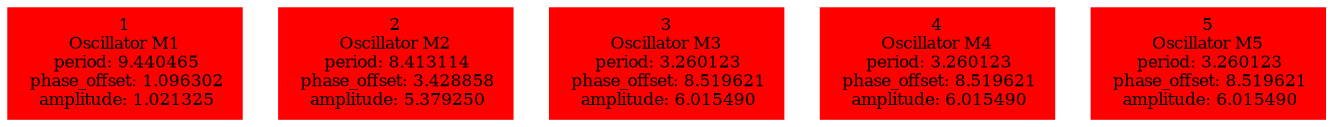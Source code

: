  digraph g{ forcelabels=true;
1 [label=<1<BR />Oscillator M1<BR /> period: 9.440465<BR /> phase_offset: 1.096302<BR /> amplitude: 1.021325>, shape=box,color=red,style=filled,fontsize=8];2 [label=<2<BR />Oscillator M2<BR /> period: 8.413114<BR /> phase_offset: 3.428858<BR /> amplitude: 5.379250>, shape=box,color=red,style=filled,fontsize=8];3 [label=<3<BR />Oscillator M3<BR /> period: 3.260123<BR /> phase_offset: 8.519621<BR /> amplitude: 6.015490>, shape=box,color=red,style=filled,fontsize=8];4 [label=<4<BR />Oscillator M4<BR /> period: 3.260123<BR /> phase_offset: 8.519621<BR /> amplitude: 6.015490>, shape=box,color=red,style=filled,fontsize=8];5 [label=<5<BR />Oscillator M5<BR /> period: 3.260123<BR /> phase_offset: 8.519621<BR /> amplitude: 6.015490>, shape=box,color=red,style=filled,fontsize=8]; }
